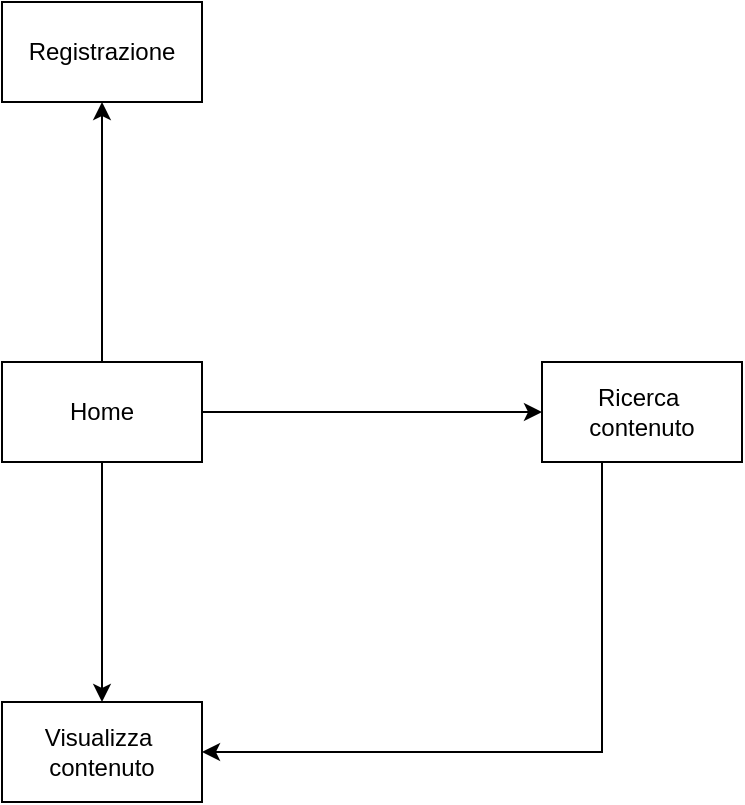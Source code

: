 <mxfile version="15.8.7" type="device"><diagram id="Qwreylp9bnqBcm5vspka" name="Page-1"><mxGraphModel dx="1102" dy="905" grid="1" gridSize="10" guides="1" tooltips="1" connect="1" arrows="1" fold="1" page="1" pageScale="1" pageWidth="1100" pageHeight="1700" math="0" shadow="0"><root><mxCell id="0"/><mxCell id="1" parent="0"/><mxCell id="TnXb3csbtkNS92PGIGPj-3" style="edgeStyle=orthogonalEdgeStyle;rounded=0;orthogonalLoop=1;jettySize=auto;html=1;exitX=1;exitY=0.5;exitDx=0;exitDy=0;" parent="1" source="TnXb3csbtkNS92PGIGPj-1" target="TnXb3csbtkNS92PGIGPj-2" edge="1"><mxGeometry relative="1" as="geometry"/></mxCell><mxCell id="TnXb3csbtkNS92PGIGPj-5" style="edgeStyle=orthogonalEdgeStyle;rounded=0;orthogonalLoop=1;jettySize=auto;html=1;" parent="1" source="TnXb3csbtkNS92PGIGPj-1" edge="1"><mxGeometry relative="1" as="geometry"><mxPoint x="140" y="460" as="targetPoint"/></mxGeometry></mxCell><mxCell id="TnXb3csbtkNS92PGIGPj-9" style="edgeStyle=orthogonalEdgeStyle;rounded=0;orthogonalLoop=1;jettySize=auto;html=1;entryX=0.5;entryY=1;entryDx=0;entryDy=0;" parent="1" source="TnXb3csbtkNS92PGIGPj-1" target="TnXb3csbtkNS92PGIGPj-8" edge="1"><mxGeometry relative="1" as="geometry"/></mxCell><mxCell id="TnXb3csbtkNS92PGIGPj-1" value="Home" style="rounded=0;whiteSpace=wrap;html=1;" parent="1" vertex="1"><mxGeometry x="90" y="290" width="100" height="50" as="geometry"/></mxCell><mxCell id="TnXb3csbtkNS92PGIGPj-2" value="Ricerca&amp;nbsp;&lt;br&gt;contenuto" style="rounded=0;whiteSpace=wrap;html=1;" parent="1" vertex="1"><mxGeometry x="360" y="290" width="100" height="50" as="geometry"/></mxCell><mxCell id="TnXb3csbtkNS92PGIGPj-4" value="Visualizza&amp;nbsp;&lt;br&gt;contenuto" style="rounded=0;whiteSpace=wrap;html=1;" parent="1" vertex="1"><mxGeometry x="90" y="460" width="100" height="50" as="geometry"/></mxCell><mxCell id="rOZouqErvDCKRiafq7rN-1" style="edgeStyle=orthogonalEdgeStyle;rounded=0;orthogonalLoop=1;jettySize=auto;html=1;entryX=1;entryY=0.5;entryDx=0;entryDy=0;" edge="1" parent="1" source="TnXb3csbtkNS92PGIGPj-7" target="TnXb3csbtkNS92PGIGPj-4"><mxGeometry relative="1" as="geometry"><Array as="points"><mxPoint x="390" y="485"/></Array></mxGeometry></mxCell><mxCell id="TnXb3csbtkNS92PGIGPj-7" value="Ricerca&amp;nbsp;&lt;br&gt;contenuto" style="rounded=0;whiteSpace=wrap;html=1;" parent="1" vertex="1"><mxGeometry x="360" y="290" width="100" height="50" as="geometry"/></mxCell><mxCell id="TnXb3csbtkNS92PGIGPj-8" value="Registrazione" style="rounded=0;whiteSpace=wrap;html=1;" parent="1" vertex="1"><mxGeometry x="90" y="110" width="100" height="50" as="geometry"/></mxCell></root></mxGraphModel></diagram></mxfile>